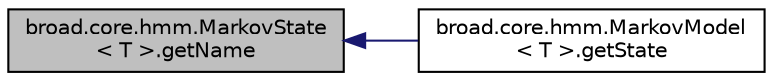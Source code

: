 digraph "broad.core.hmm.MarkovState&lt; T &gt;.getName"
{
  edge [fontname="Helvetica",fontsize="10",labelfontname="Helvetica",labelfontsize="10"];
  node [fontname="Helvetica",fontsize="10",shape=record];
  rankdir="LR";
  Node1 [label="broad.core.hmm.MarkovState\l\< T \>.getName",height=0.2,width=0.4,color="black", fillcolor="grey75", style="filled" fontcolor="black"];
  Node1 -> Node2 [dir="back",color="midnightblue",fontsize="10",style="solid",fontname="Helvetica"];
  Node2 [label="broad.core.hmm.MarkovModel\l\< T \>.getState",height=0.2,width=0.4,color="black", fillcolor="white", style="filled",URL="$classbroad_1_1core_1_1hmm_1_1_markov_model_3_01_t_01_4.html#a3965e6fcde1614cb752ea55f1ed345b1"];
}
